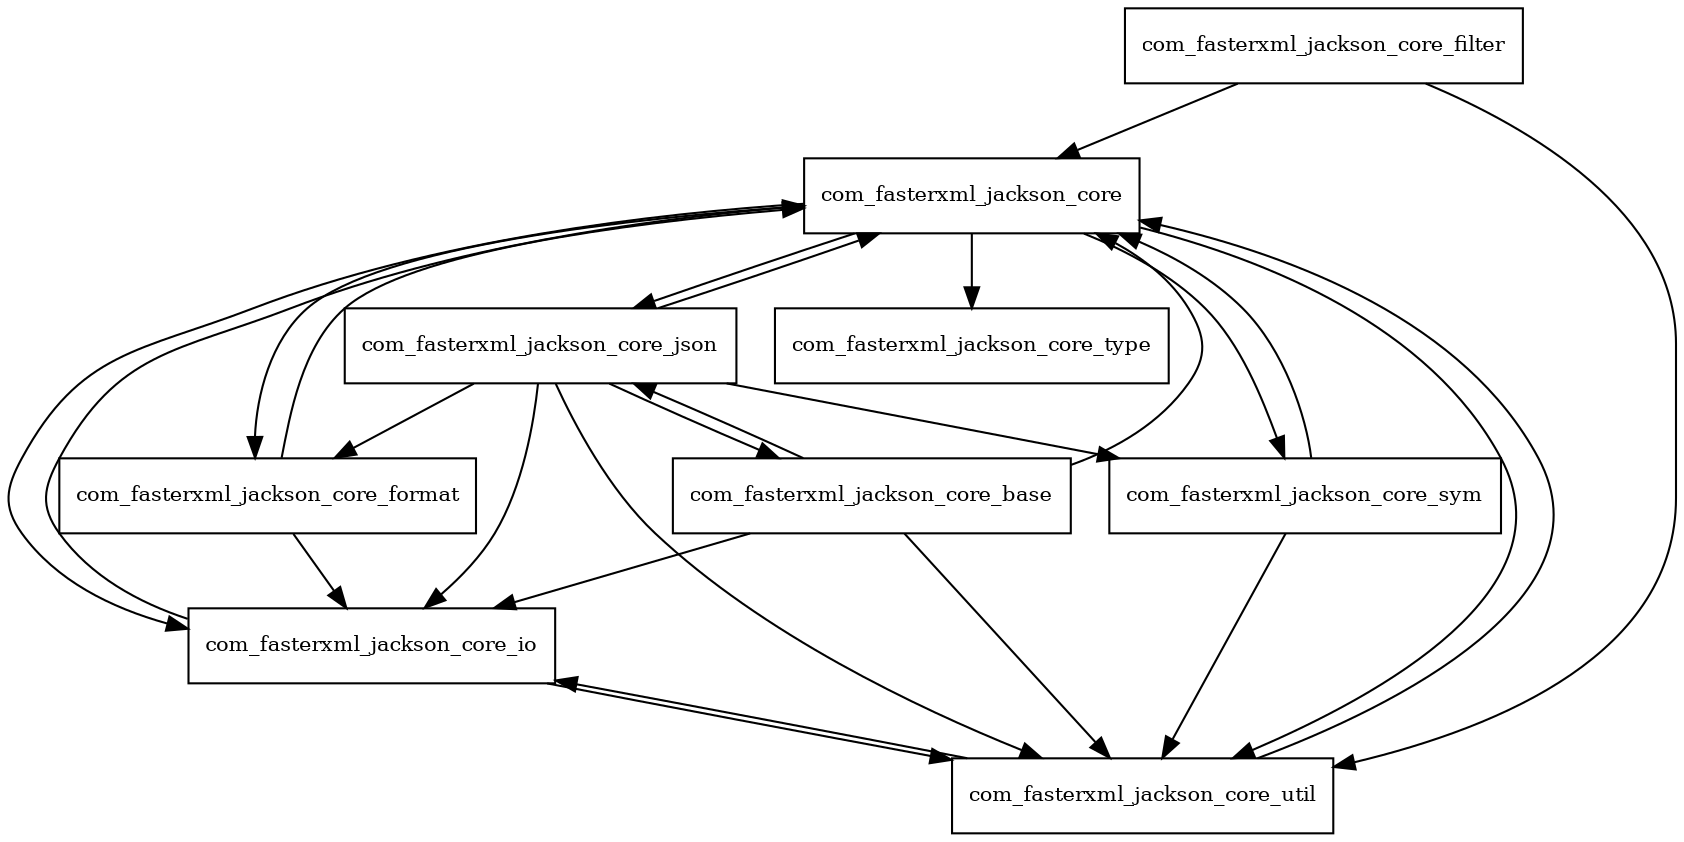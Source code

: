 digraph jackson_core_2_9_0_pr3_package_dependencies {
  node [shape = box, fontsize=10.0];
  com_fasterxml_jackson_core -> com_fasterxml_jackson_core_format;
  com_fasterxml_jackson_core -> com_fasterxml_jackson_core_io;
  com_fasterxml_jackson_core -> com_fasterxml_jackson_core_json;
  com_fasterxml_jackson_core -> com_fasterxml_jackson_core_sym;
  com_fasterxml_jackson_core -> com_fasterxml_jackson_core_type;
  com_fasterxml_jackson_core -> com_fasterxml_jackson_core_util;
  com_fasterxml_jackson_core_base -> com_fasterxml_jackson_core;
  com_fasterxml_jackson_core_base -> com_fasterxml_jackson_core_io;
  com_fasterxml_jackson_core_base -> com_fasterxml_jackson_core_json;
  com_fasterxml_jackson_core_base -> com_fasterxml_jackson_core_util;
  com_fasterxml_jackson_core_filter -> com_fasterxml_jackson_core;
  com_fasterxml_jackson_core_filter -> com_fasterxml_jackson_core_util;
  com_fasterxml_jackson_core_format -> com_fasterxml_jackson_core;
  com_fasterxml_jackson_core_format -> com_fasterxml_jackson_core_io;
  com_fasterxml_jackson_core_io -> com_fasterxml_jackson_core;
  com_fasterxml_jackson_core_io -> com_fasterxml_jackson_core_util;
  com_fasterxml_jackson_core_json -> com_fasterxml_jackson_core;
  com_fasterxml_jackson_core_json -> com_fasterxml_jackson_core_base;
  com_fasterxml_jackson_core_json -> com_fasterxml_jackson_core_format;
  com_fasterxml_jackson_core_json -> com_fasterxml_jackson_core_io;
  com_fasterxml_jackson_core_json -> com_fasterxml_jackson_core_sym;
  com_fasterxml_jackson_core_json -> com_fasterxml_jackson_core_util;
  com_fasterxml_jackson_core_sym -> com_fasterxml_jackson_core;
  com_fasterxml_jackson_core_sym -> com_fasterxml_jackson_core_util;
  com_fasterxml_jackson_core_util -> com_fasterxml_jackson_core;
  com_fasterxml_jackson_core_util -> com_fasterxml_jackson_core_io;
}
